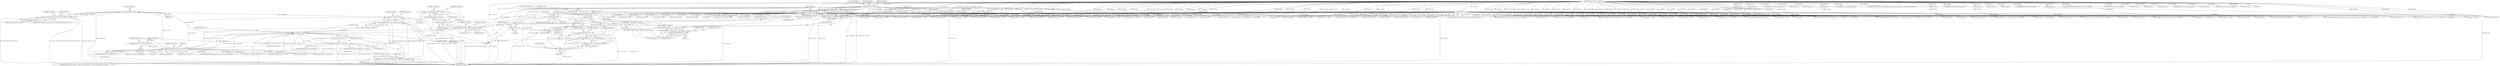 digraph "0_wildmidi_660b513d99bced8783a4a5984ac2f742c74ebbdd_4@pointer" {
"1001426" [label="(Call,sysex_store[6] == 0x15)"];
"1001360" [label="(Call,memcmp(rolandsysexid, sysex_store, 4))"];
"1001356" [label="(Call,rolandsysexid[] = { 0x41, 0x10, 0x42, 0x12 })"];
"1001342" [label="(Call,memcpy(sysex_store, event_data, sysex_len))"];
"1001335" [label="(Call,sysex_store = malloc(sizeof(uint8_t) * sysex_len))"];
"1001337" [label="(Call,malloc(sizeof(uint8_t) * sysex_len))"];
"1001338" [label="(Call,sizeof(uint8_t) * sysex_len)"];
"1001330" [label="(Call,!sysex_len)"];
"1001317" [label="(Call,sysex_len = (sysex_len << 7) + (*event_data & 0x7F))"];
"1001320" [label="(Call,sysex_len << 7)"];
"1001299" [label="(Call,sysex_len = (sysex_len << 7) + (*event_data & 0x7F))"];
"1001302" [label="(Call,sysex_len << 7)"];
"1001284" [label="(Call,sysex_len = 0)"];
"1001305" [label="(Call,*event_data & 0x7F)"];
"1000171" [label="(Call,event_data[0] >= 0x80)"];
"1000143" [label="(MethodParameterIn,uint8_t * event_data)"];
"1001292" [label="(Call,*event_data > 0x7f)"];
"1000179" [label="(Call,*event_data & 0xf0)"];
"1001313" [label="(Call,*event_data > 0x7f)"];
"1001323" [label="(Call,*event_data & 0x7F)"];
"1001327" [label="(Call,event_data++)"];
"1000187" [label="(Call,event_data++)"];
"1001309" [label="(Call,event_data++)"];
"1001347" [label="(Call,sysex_store[sysex_len - 1] == 0xF7)"];
"1001418" [label="(Call,((sysex_store[5] & 0xf0) == 0x10) && (sysex_store[6] == 0x15))"];
"1001472" [label="(Call,sysex_store[6] == 0x7F)"];
"1001471" [label="(Call,(sysex_store[6] == 0x7F) && (sysex_store[7] == 0x00))"];
"1001465" [label="(Call,(sysex_store[5] == 0x00) && (sysex_store[6] == 0x7F) && (sysex_store[7] == 0x00))"];
"1001514" [label="(Call,free(sysex_store))"];
"1000312" [label="(Call,event_data++)"];
"1001186" [label="(Call,(event_data[4] << 8) + event_data[5])"];
"1001289" [label="(Identifier,sysex_store)"];
"1001471" [label="(Call,(sysex_store[6] == 0x7F) && (sysex_store[7] == 0x00))"];
"1001306" [label="(Call,*event_data)"];
"1001334" [label="(Identifier,ret_cnt)"];
"1001324" [label="(Call,*event_data)"];
"1001181" [label="(Call,event_data[3] << 16)"];
"1001391" [label="(Call,sysex_store[sysex_ofs + 1] != 0xf7)"];
"1001292" [label="(Call,*event_data > 0x7f)"];
"1000358" [label="(Call,event_data[0] == 0x00)"];
"1000888" [label="(Call,event_data++)"];
"1001138" [label="(Call,mdi->events[mdi->events_size - 1].event_data.channel = event_data[2])"];
"1000369" [label="(Call,midi_setup_sequenceno(mdi, ((event_data[2] << 8) + event_data[3])))"];
"1001337" [label="(Call,malloc(sizeof(uint8_t) * sysex_len))"];
"1000798" [label="(Call,*event_data > 0x7f)"];
"1001286" [label="(Literal,0)"];
"1001419" [label="(Call,(sysex_store[5] & 0xf0) == 0x10)"];
"1001360" [label="(Call,memcmp(rolandsysexid, sysex_store, 4))"];
"1001175" [label="(Call,event_data[2] << 24)"];
"1001117" [label="(Call,(event_data[3] << 24) + (event_data[4] << 16) + (event_data[5] << 8) + event_data[6])"];
"1001299" [label="(Call,sysex_len = (sysex_len << 7) + (*event_data & 0x7F))"];
"1001233" [label="(Call,*event_data > 0x7f)"];
"1000464" [label="(Call,event_data++)"];
"1001295" [label="(Literal,0x7f)"];
"1001327" [label="(Call,event_data++)"];
"1001312" [label="(Identifier,ret_cnt)"];
"1000363" [label="(Call,event_data[1] == 0x02)"];
"1000504" [label="(Call,event_data++)"];
"1001350" [label="(Call,sysex_len - 1)"];
"1001514" [label="(Call,free(sysex_store))"];
"1001338" [label="(Call,sizeof(uint8_t) * sysex_len)"];
"1001318" [label="(Identifier,sysex_len)"];
"1001084" [label="(Call,event_data[2] << 16)"];
"1001118" [label="(Call,event_data[3] << 24)"];
"1000866" [label="(Call,event_data++)"];
"1001336" [label="(Identifier,sysex_store)"];
"1000170" [label="(ControlStructure,if (event_data[0] >= 0x80))"];
"1000195" [label="(Identifier,command)"];
"1000458" [label="(Call,event_data[0] == 0x02)"];
"1001345" [label="(Identifier,sysex_len)"];
"1000770" [label="(Call,memcpy(text, event_data, tmp_length))"];
"1001319" [label="(Call,(sysex_len << 7) + (*event_data & 0x7F))"];
"1001284" [label="(Call,sysex_len = 0)"];
"1001070" [label="(Call,event_data[0] == 0x51)"];
"1001214" [label="(Call,(event_data[2] << 8) + event_data[3])"];
"1001404" [label="(Call,sysex_cs == sysex_store[sysex_ofs])"];
"1000793" [label="(Call,event_data++)"];
"1001308" [label="(Literal,0x7F)"];
"1001356" [label="(Call,rolandsysexid[] = { 0x41, 0x10, 0x42, 0x12 })"];
"1001304" [label="(Literal,7)"];
"1001344" [label="(Identifier,event_data)"];
"1000906" [label="(Call,event_data++)"];
"1001302" [label="(Call,sysex_len << 7)"];
"1000714" [label="(Call,event_data[0] == 0x04)"];
"1000669" [label="(Call,event_data++)"];
"1000284" [label="(Call,event_data++)"];
"1001212" [label="(Call,midi_setup_keysignature(mdi, ((event_data[2] << 8) + event_data[3])))"];
"1000944" [label="(Call,*event_data > 0x7f)"];
"1001357" [label="(Identifier,rolandsysexid)"];
"1001166" [label="(Call,event_data[1] == 0x04)"];
"1001362" [label="(Identifier,sysex_store)"];
"1001018" [label="(Call,midi_setup_channelprefix(mdi, event_data[2]))"];
"1001297" [label="(ControlStructure,do)"];
"1000815" [label="(Call,event_data++)"];
"1001417" [label="(ControlStructure,if (((sysex_store[5] & 0xf0) == 0x10) && (sysex_store[6] == 0x15)))"];
"1001282" [label="(Block,)"];
"1000396" [label="(Call,*event_data > 0x7f)"];
"1001495" [label="(Call,memcmp(gm_reset, sysex_store, 5))"];
"1001034" [label="(Call,event_data[1] == 0x01)"];
"1000916" [label="(Call,memcpy(text, event_data, tmp_length))"];
"1001081" [label="(Call,_WM_midi_setup_tempo(mdi, ((event_data[2] << 16) + (event_data[3] << 8) + event_data[4])))"];
"1001298" [label="(Block,)"];
"1001330" [label="(Call,!sysex_len)"];
"1001291" [label="(ControlStructure,if (*event_data > 0x7f))"];
"1000180" [label="(Call,*event_data)"];
"1000539" [label="(Call,memcpy(&mdi->extra_info.copyright[strlen(mdi->extra_info.copyright) + 1], event_data, tmp_length))"];
"1001172" [label="(Call,midi_setup_timesignature(mdi, ((event_data[2] << 24) + (event_data[3] << 16) + (event_data[4] << 8) + event_data[5])))"];
"1001346" [label="(ControlStructure,if (sysex_store[sysex_len - 1] == 0xF7))"];
"1001348" [label="(Call,sysex_store[sysex_len - 1])"];
"1001466" [label="(Call,sysex_store[5] == 0x00)"];
"1001349" [label="(Identifier,sysex_store)"];
"1001310" [label="(Identifier,event_data)"];
"1001075" [label="(Call,event_data[1] == 0x03)"];
"1001434" [label="(Identifier,sysex_ch)"];
"1000244" [label="(Call,event_data++)"];
"1000742" [label="(Call,event_data++)"];
"1001123" [label="(Call,(event_data[4] << 16) + (event_data[5] << 8) + event_data[6])"];
"1001435" [label="(Call,0x0f & sysex_store[5])"];
"1000989" [label="(Call,memcpy(text, event_data, tmp_length))"];
"1001313" [label="(Call,*event_data > 0x7f)"];
"1001341" [label="(Identifier,sysex_len)"];
"1000279" [label="(Call,event_data++)"];
"1001285" [label="(Identifier,sysex_len)"];
"1001215" [label="(Call,event_data[2] << 8)"];
"1000179" [label="(Call,*event_data & 0xf0)"];
"1000652" [label="(Call,*event_data > 0x7f)"];
"1000230" [label="(Call,event_data[1] == 0)"];
"1001353" [label="(Literal,0xF7)"];
"1001305" [label="(Call,*event_data & 0x7F)"];
"1001083" [label="(Call,(event_data[2] << 16) + (event_data[3] << 8) + event_data[4])"];
"1000177" [label="(Call,command = *event_data & 0xf0)"];
"1000469" [label="(Call,*event_data > 0x7f)"];
"1000725" [label="(Call,*event_data > 0x7f)"];
"1000217" [label="(Call,event_data++)"];
"1001250" [label="(Call,event_data++)"];
"1001323" [label="(Call,*event_data & 0x7F)"];
"1001317" [label="(Call,sysex_len = (sysex_len << 7) + (*event_data & 0x7F))"];
"1000371" [label="(Call,(event_data[2] << 8) + event_data[3])"];
"1001517" [label="(Identifier,sysex_store)"];
"1001007" [label="(Call,event_data[0] == 0x20)"];
"1000299" [label="(Call,event_data++)"];
"1001161" [label="(Call,event_data[0] == 0x58)"];
"1001476" [label="(Literal,0x7F)"];
"1001326" [label="(Literal,0x7F)"];
"1001472" [label="(Call,sysex_store[6] == 0x7F)"];
"1000385" [label="(Call,event_data[0] == 0x01)"];
"1000391" [label="(Call,event_data++)"];
"1001040" [label="(Call,midi_setup_portprefix(mdi, event_data[2]))"];
"1001361" [label="(Identifier,rolandsysexid)"];
"1001329" [label="(ControlStructure,if (!sysex_len))"];
"1000372" [label="(Call,event_data[2] << 8)"];
"1001325" [label="(Identifier,event_data)"];
"1001201" [label="(Call,event_data[0] == 0x59)"];
"1001104" [label="(Call,event_data[0] == 0x54)"];
"1000239" [label="(Call,event_data++)"];
"1000641" [label="(Call,event_data[0] == 0x03)"];
"1001359" [label="(Call,memcmp(rolandsysexid, sysex_store, 4) == 0)"];
"1000760" [label="(Call,event_data++)"];
"1001347" [label="(Call,sysex_store[sysex_len - 1] == 0xF7)"];
"1001321" [label="(Identifier,sysex_len)"];
"1001115" [label="(Call,midi_setup_smpteoffset(mdi, ((event_data[3] << 24) + (event_data[4] << 16) + (event_data[5] << 8) + event_data[6])))"];
"1000175" [label="(Literal,0x80)"];
"1001301" [label="(Call,(sysex_len << 7) + (*event_data & 0x7F))"];
"1001124" [label="(Call,event_data[4] << 16)"];
"1001335" [label="(Call,sysex_store = malloc(sizeof(uint8_t) * sysex_len))"];
"1001303" [label="(Identifier,sysex_len)"];
"1001174" [label="(Call,(event_data[2] << 24) + (event_data[3] << 16) + (event_data[4] << 8) + event_data[5])"];
"1001012" [label="(Call,event_data[1] == 0x01)"];
"1000871" [label="(Call,*event_data > 0x7f)"];
"1001090" [label="(Call,event_data[3] << 8)"];
"1001464" [label="(ControlStructure,if ((sysex_store[5] == 0x00) && (sysex_store[6] == 0x7F) && (sysex_store[7] == 0x00)))"];
"1001376" [label="(Call,sysex_cs += sysex_store[sysex_ofs])"];
"1001322" [label="(Literal,7)"];
"1001206" [label="(Call,event_data[1] == 0x02)"];
"1001364" [label="(Literal,0)"];
"1001427" [label="(Call,sysex_store[6])"];
"1000431" [label="(Call,event_data++)"];
"1000182" [label="(Literal,0xf0)"];
"1001314" [label="(Call,*event_data)"];
"1000259" [label="(Call,event_data++)"];
"1000697" [label="(Call,memcpy(text, event_data, tmp_length))"];
"1001109" [label="(Call,event_data[1] == 0x05)"];
"1001300" [label="(Identifier,sysex_len)"];
"1001293" [label="(Call,*event_data)"];
"1000330" [label="(Call,event_data++)"];
"1001029" [label="(Call,event_data[0] == 0x21)"];
"1001418" [label="(Call,((sysex_store[5] & 0xf0) == 0x10) && (sysex_store[6] == 0x15))"];
"1001550" [label="(MethodReturn,uint32_t)"];
"1001342" [label="(Call,memcpy(sysex_store, event_data, sysex_len))"];
"1000979" [label="(Call,event_data++)"];
"1001187" [label="(Call,event_data[4] << 8)"];
"1001307" [label="(Identifier,event_data)"];
"1000601" [label="(Call,memcpy(mdi->extra_info.copyright, event_data, tmp_length))"];
"1001051" [label="(Call,event_data[0] == 0x2F)"];
"1001129" [label="(Call,(event_data[5] << 8) + event_data[6])"];
"1000860" [label="(Call,event_data[0] == 0x06)"];
"1000186" [label="(Call,*event_data++)"];
"1001468" [label="(Identifier,sysex_store)"];
"1001339" [label="(Call,sizeof(uint8_t))"];
"1000264" [label="(Call,event_data++)"];
"1000178" [label="(Identifier,command)"];
"1000624" [label="(Call,memcpy(text, event_data, tmp_length))"];
"1000486" [label="(Call,event_data++)"];
"1000687" [label="(Call,event_data++)"];
"1001411" [label="(Call,sysex_store[4] == 0x40)"];
"1001477" [label="(Call,sysex_store[7] == 0x00)"];
"1001332" [label="(ControlStructure,break;)"];
"1001473" [label="(Call,sysex_store[6])"];
"1000720" [label="(Call,event_data++)"];
"1001430" [label="(Literal,0x15)"];
"1001465" [label="(Call,(sysex_store[5] == 0x00) && (sysex_store[6] == 0x7F) && (sysex_store[7] == 0x00))"];
"1000939" [label="(Call,event_data++)"];
"1000961" [label="(Call,event_data++)"];
"1000787" [label="(Call,event_data[0] == 0x05)"];
"1001515" [label="(Identifier,sysex_store)"];
"1001309" [label="(Call,event_data++)"];
"1000647" [label="(Call,event_data++)"];
"1001089" [label="(Call,(event_data[3] << 8) + event_data[4])"];
"1000143" [label="(MethodParameterIn,uint8_t * event_data)"];
"1000325" [label="(Call,event_data++)"];
"1001320" [label="(Call,sysex_len << 7)"];
"1001479" [label="(Identifier,sysex_store)"];
"1000172" [label="(Call,event_data[0])"];
"1000441" [label="(Call,memcpy(text, event_data, tmp_length))"];
"1000833" [label="(Call,event_data++)"];
"1001180" [label="(Call,(event_data[3] << 16) + (event_data[4] << 8) + event_data[5])"];
"1001506" [label="(Call,memcmp(yamaha_reset,sysex_store,8))"];
"1000933" [label="(Call,event_data[0] == 0x07)"];
"1001363" [label="(Literal,4)"];
"1001228" [label="(Call,event_data++)"];
"1001457" [label="(Call,midi_setup_sysex_roland_drum_track(mdi, sysex_ch, sysex_store[7]))"];
"1000212" [label="(Call,event_data++)"];
"1001316" [label="(Literal,0x7f)"];
"1000843" [label="(Call,memcpy(text, event_data, tmp_length))"];
"1001343" [label="(Identifier,sysex_store)"];
"1000413" [label="(Call,event_data++)"];
"1001420" [label="(Call,sysex_store[5] & 0xf0)"];
"1000188" [label="(Identifier,event_data)"];
"1001056" [label="(Call,event_data[1] == 0x00)"];
"1001130" [label="(Call,event_data[5] << 8)"];
"1001484" [label="(Identifier,mdi)"];
"1001426" [label="(Call,sysex_store[6] == 0x15)"];
"1001331" [label="(Identifier,sysex_len)"];
"1001328" [label="(Identifier,event_data)"];
"1000187" [label="(Call,event_data++)"];
"1000171" [label="(Call,event_data[0] >= 0x80)"];
"1001354" [label="(Block,)"];
"1001426" -> "1001418"  [label="AST: "];
"1001426" -> "1001430"  [label="CFG: "];
"1001427" -> "1001426"  [label="AST: "];
"1001430" -> "1001426"  [label="AST: "];
"1001418" -> "1001426"  [label="CFG: "];
"1001426" -> "1001550"  [label="DDG: sysex_store[6]"];
"1001426" -> "1001418"  [label="DDG: sysex_store[6]"];
"1001426" -> "1001418"  [label="DDG: 0x15"];
"1001360" -> "1001426"  [label="DDG: sysex_store"];
"1001426" -> "1001472"  [label="DDG: sysex_store[6]"];
"1001426" -> "1001514"  [label="DDG: sysex_store[6]"];
"1001360" -> "1001359"  [label="AST: "];
"1001360" -> "1001363"  [label="CFG: "];
"1001361" -> "1001360"  [label="AST: "];
"1001362" -> "1001360"  [label="AST: "];
"1001363" -> "1001360"  [label="AST: "];
"1001364" -> "1001360"  [label="CFG: "];
"1001360" -> "1001550"  [label="DDG: rolandsysexid"];
"1001360" -> "1001359"  [label="DDG: rolandsysexid"];
"1001360" -> "1001359"  [label="DDG: sysex_store"];
"1001360" -> "1001359"  [label="DDG: 4"];
"1001356" -> "1001360"  [label="DDG: rolandsysexid"];
"1001342" -> "1001360"  [label="DDG: sysex_store"];
"1001347" -> "1001360"  [label="DDG: sysex_store[sysex_len - 1]"];
"1001360" -> "1001376"  [label="DDG: sysex_store"];
"1001360" -> "1001391"  [label="DDG: sysex_store"];
"1001360" -> "1001404"  [label="DDG: sysex_store"];
"1001360" -> "1001411"  [label="DDG: sysex_store"];
"1001360" -> "1001420"  [label="DDG: sysex_store"];
"1001360" -> "1001435"  [label="DDG: sysex_store"];
"1001360" -> "1001457"  [label="DDG: sysex_store"];
"1001360" -> "1001466"  [label="DDG: sysex_store"];
"1001360" -> "1001472"  [label="DDG: sysex_store"];
"1001360" -> "1001477"  [label="DDG: sysex_store"];
"1001360" -> "1001495"  [label="DDG: sysex_store"];
"1001360" -> "1001514"  [label="DDG: sysex_store"];
"1001356" -> "1001354"  [label="AST: "];
"1001356" -> "1001357"  [label="CFG: "];
"1001357" -> "1001356"  [label="AST: "];
"1001361" -> "1001356"  [label="CFG: "];
"1001342" -> "1001282"  [label="AST: "];
"1001342" -> "1001345"  [label="CFG: "];
"1001343" -> "1001342"  [label="AST: "];
"1001344" -> "1001342"  [label="AST: "];
"1001345" -> "1001342"  [label="AST: "];
"1001349" -> "1001342"  [label="CFG: "];
"1001342" -> "1001550"  [label="DDG: memcpy(sysex_store, event_data, sysex_len)"];
"1001342" -> "1001550"  [label="DDG: event_data"];
"1001335" -> "1001342"  [label="DDG: sysex_store"];
"1000171" -> "1001342"  [label="DDG: event_data[0]"];
"1001327" -> "1001342"  [label="DDG: event_data"];
"1000143" -> "1001342"  [label="DDG: event_data"];
"1001338" -> "1001342"  [label="DDG: sysex_len"];
"1001342" -> "1001347"  [label="DDG: sysex_store"];
"1001342" -> "1001350"  [label="DDG: sysex_len"];
"1001342" -> "1001514"  [label="DDG: sysex_store"];
"1001335" -> "1001282"  [label="AST: "];
"1001335" -> "1001337"  [label="CFG: "];
"1001336" -> "1001335"  [label="AST: "];
"1001337" -> "1001335"  [label="AST: "];
"1001343" -> "1001335"  [label="CFG: "];
"1001335" -> "1001550"  [label="DDG: malloc(sizeof(uint8_t) * sysex_len)"];
"1001337" -> "1001335"  [label="DDG: sizeof(uint8_t) * sysex_len"];
"1001337" -> "1001338"  [label="CFG: "];
"1001338" -> "1001337"  [label="AST: "];
"1001337" -> "1001550"  [label="DDG: sizeof(uint8_t) * sysex_len"];
"1001338" -> "1001337"  [label="DDG: sysex_len"];
"1001338" -> "1001341"  [label="CFG: "];
"1001339" -> "1001338"  [label="AST: "];
"1001341" -> "1001338"  [label="AST: "];
"1001330" -> "1001338"  [label="DDG: sysex_len"];
"1001330" -> "1001329"  [label="AST: "];
"1001330" -> "1001331"  [label="CFG: "];
"1001331" -> "1001330"  [label="AST: "];
"1001332" -> "1001330"  [label="CFG: "];
"1001334" -> "1001330"  [label="CFG: "];
"1001330" -> "1001550"  [label="DDG: !sysex_len"];
"1001330" -> "1001550"  [label="DDG: sysex_len"];
"1001317" -> "1001330"  [label="DDG: sysex_len"];
"1001317" -> "1001282"  [label="AST: "];
"1001317" -> "1001319"  [label="CFG: "];
"1001318" -> "1001317"  [label="AST: "];
"1001319" -> "1001317"  [label="AST: "];
"1001328" -> "1001317"  [label="CFG: "];
"1001317" -> "1001550"  [label="DDG: (sysex_len << 7) + (*event_data & 0x7F)"];
"1001320" -> "1001317"  [label="DDG: sysex_len"];
"1001320" -> "1001317"  [label="DDG: 7"];
"1001323" -> "1001317"  [label="DDG: *event_data"];
"1001323" -> "1001317"  [label="DDG: 0x7F"];
"1001320" -> "1001319"  [label="AST: "];
"1001320" -> "1001322"  [label="CFG: "];
"1001321" -> "1001320"  [label="AST: "];
"1001322" -> "1001320"  [label="AST: "];
"1001325" -> "1001320"  [label="CFG: "];
"1001320" -> "1001319"  [label="DDG: sysex_len"];
"1001320" -> "1001319"  [label="DDG: 7"];
"1001299" -> "1001320"  [label="DDG: sysex_len"];
"1001284" -> "1001320"  [label="DDG: sysex_len"];
"1001299" -> "1001298"  [label="AST: "];
"1001299" -> "1001301"  [label="CFG: "];
"1001300" -> "1001299"  [label="AST: "];
"1001301" -> "1001299"  [label="AST: "];
"1001310" -> "1001299"  [label="CFG: "];
"1001302" -> "1001299"  [label="DDG: sysex_len"];
"1001302" -> "1001299"  [label="DDG: 7"];
"1001305" -> "1001299"  [label="DDG: *event_data"];
"1001305" -> "1001299"  [label="DDG: 0x7F"];
"1001299" -> "1001302"  [label="DDG: sysex_len"];
"1001302" -> "1001301"  [label="AST: "];
"1001302" -> "1001304"  [label="CFG: "];
"1001303" -> "1001302"  [label="AST: "];
"1001304" -> "1001302"  [label="AST: "];
"1001307" -> "1001302"  [label="CFG: "];
"1001302" -> "1001301"  [label="DDG: sysex_len"];
"1001302" -> "1001301"  [label="DDG: 7"];
"1001284" -> "1001302"  [label="DDG: sysex_len"];
"1001284" -> "1001282"  [label="AST: "];
"1001284" -> "1001286"  [label="CFG: "];
"1001285" -> "1001284"  [label="AST: "];
"1001286" -> "1001284"  [label="AST: "];
"1001289" -> "1001284"  [label="CFG: "];
"1001305" -> "1001301"  [label="AST: "];
"1001305" -> "1001308"  [label="CFG: "];
"1001306" -> "1001305"  [label="AST: "];
"1001308" -> "1001305"  [label="AST: "];
"1001301" -> "1001305"  [label="CFG: "];
"1001305" -> "1001301"  [label="DDG: *event_data"];
"1001305" -> "1001301"  [label="DDG: 0x7F"];
"1000171" -> "1001305"  [label="DDG: event_data[0]"];
"1001292" -> "1001305"  [label="DDG: *event_data"];
"1001313" -> "1001305"  [label="DDG: *event_data"];
"1001305" -> "1001313"  [label="DDG: *event_data"];
"1000171" -> "1000170"  [label="AST: "];
"1000171" -> "1000175"  [label="CFG: "];
"1000172" -> "1000171"  [label="AST: "];
"1000175" -> "1000171"  [label="AST: "];
"1000178" -> "1000171"  [label="CFG: "];
"1000195" -> "1000171"  [label="CFG: "];
"1000171" -> "1001550"  [label="DDG: event_data[0]"];
"1000171" -> "1001550"  [label="DDG: event_data[0] >= 0x80"];
"1000143" -> "1000171"  [label="DDG: event_data"];
"1000171" -> "1000179"  [label="DDG: event_data[0]"];
"1000171" -> "1000187"  [label="DDG: event_data[0]"];
"1000171" -> "1000212"  [label="DDG: event_data[0]"];
"1000171" -> "1000217"  [label="DDG: event_data[0]"];
"1000171" -> "1000239"  [label="DDG: event_data[0]"];
"1000171" -> "1000244"  [label="DDG: event_data[0]"];
"1000171" -> "1000259"  [label="DDG: event_data[0]"];
"1000171" -> "1000264"  [label="DDG: event_data[0]"];
"1000171" -> "1000279"  [label="DDG: event_data[0]"];
"1000171" -> "1000284"  [label="DDG: event_data[0]"];
"1000171" -> "1000299"  [label="DDG: event_data[0]"];
"1000171" -> "1000312"  [label="DDG: event_data[0]"];
"1000171" -> "1000325"  [label="DDG: event_data[0]"];
"1000171" -> "1000330"  [label="DDG: event_data[0]"];
"1000171" -> "1000358"  [label="DDG: event_data[0]"];
"1000171" -> "1001292"  [label="DDG: event_data[0]"];
"1000171" -> "1001309"  [label="DDG: event_data[0]"];
"1000171" -> "1001313"  [label="DDG: event_data[0]"];
"1000171" -> "1001323"  [label="DDG: event_data[0]"];
"1000171" -> "1001327"  [label="DDG: event_data[0]"];
"1000143" -> "1000141"  [label="AST: "];
"1000143" -> "1001550"  [label="DDG: event_data"];
"1000143" -> "1000187"  [label="DDG: event_data"];
"1000143" -> "1000212"  [label="DDG: event_data"];
"1000143" -> "1000217"  [label="DDG: event_data"];
"1000143" -> "1000230"  [label="DDG: event_data"];
"1000143" -> "1000239"  [label="DDG: event_data"];
"1000143" -> "1000244"  [label="DDG: event_data"];
"1000143" -> "1000259"  [label="DDG: event_data"];
"1000143" -> "1000264"  [label="DDG: event_data"];
"1000143" -> "1000279"  [label="DDG: event_data"];
"1000143" -> "1000284"  [label="DDG: event_data"];
"1000143" -> "1000299"  [label="DDG: event_data"];
"1000143" -> "1000312"  [label="DDG: event_data"];
"1000143" -> "1000325"  [label="DDG: event_data"];
"1000143" -> "1000330"  [label="DDG: event_data"];
"1000143" -> "1000358"  [label="DDG: event_data"];
"1000143" -> "1000363"  [label="DDG: event_data"];
"1000143" -> "1000369"  [label="DDG: event_data"];
"1000143" -> "1000372"  [label="DDG: event_data"];
"1000143" -> "1000371"  [label="DDG: event_data"];
"1000143" -> "1000385"  [label="DDG: event_data"];
"1000143" -> "1000391"  [label="DDG: event_data"];
"1000143" -> "1000413"  [label="DDG: event_data"];
"1000143" -> "1000431"  [label="DDG: event_data"];
"1000143" -> "1000441"  [label="DDG: event_data"];
"1000143" -> "1000458"  [label="DDG: event_data"];
"1000143" -> "1000464"  [label="DDG: event_data"];
"1000143" -> "1000486"  [label="DDG: event_data"];
"1000143" -> "1000504"  [label="DDG: event_data"];
"1000143" -> "1000539"  [label="DDG: event_data"];
"1000143" -> "1000601"  [label="DDG: event_data"];
"1000143" -> "1000624"  [label="DDG: event_data"];
"1000143" -> "1000641"  [label="DDG: event_data"];
"1000143" -> "1000647"  [label="DDG: event_data"];
"1000143" -> "1000669"  [label="DDG: event_data"];
"1000143" -> "1000687"  [label="DDG: event_data"];
"1000143" -> "1000697"  [label="DDG: event_data"];
"1000143" -> "1000714"  [label="DDG: event_data"];
"1000143" -> "1000720"  [label="DDG: event_data"];
"1000143" -> "1000742"  [label="DDG: event_data"];
"1000143" -> "1000760"  [label="DDG: event_data"];
"1000143" -> "1000770"  [label="DDG: event_data"];
"1000143" -> "1000787"  [label="DDG: event_data"];
"1000143" -> "1000793"  [label="DDG: event_data"];
"1000143" -> "1000815"  [label="DDG: event_data"];
"1000143" -> "1000833"  [label="DDG: event_data"];
"1000143" -> "1000843"  [label="DDG: event_data"];
"1000143" -> "1000860"  [label="DDG: event_data"];
"1000143" -> "1000866"  [label="DDG: event_data"];
"1000143" -> "1000888"  [label="DDG: event_data"];
"1000143" -> "1000906"  [label="DDG: event_data"];
"1000143" -> "1000916"  [label="DDG: event_data"];
"1000143" -> "1000933"  [label="DDG: event_data"];
"1000143" -> "1000939"  [label="DDG: event_data"];
"1000143" -> "1000961"  [label="DDG: event_data"];
"1000143" -> "1000979"  [label="DDG: event_data"];
"1000143" -> "1000989"  [label="DDG: event_data"];
"1000143" -> "1001007"  [label="DDG: event_data"];
"1000143" -> "1001012"  [label="DDG: event_data"];
"1000143" -> "1001018"  [label="DDG: event_data"];
"1000143" -> "1001029"  [label="DDG: event_data"];
"1000143" -> "1001034"  [label="DDG: event_data"];
"1000143" -> "1001040"  [label="DDG: event_data"];
"1000143" -> "1001051"  [label="DDG: event_data"];
"1000143" -> "1001056"  [label="DDG: event_data"];
"1000143" -> "1001070"  [label="DDG: event_data"];
"1000143" -> "1001075"  [label="DDG: event_data"];
"1000143" -> "1001081"  [label="DDG: event_data"];
"1000143" -> "1001084"  [label="DDG: event_data"];
"1000143" -> "1001083"  [label="DDG: event_data"];
"1000143" -> "1001090"  [label="DDG: event_data"];
"1000143" -> "1001089"  [label="DDG: event_data"];
"1000143" -> "1001104"  [label="DDG: event_data"];
"1000143" -> "1001109"  [label="DDG: event_data"];
"1000143" -> "1001115"  [label="DDG: event_data"];
"1000143" -> "1001118"  [label="DDG: event_data"];
"1000143" -> "1001117"  [label="DDG: event_data"];
"1000143" -> "1001124"  [label="DDG: event_data"];
"1000143" -> "1001123"  [label="DDG: event_data"];
"1000143" -> "1001130"  [label="DDG: event_data"];
"1000143" -> "1001129"  [label="DDG: event_data"];
"1000143" -> "1001138"  [label="DDG: event_data"];
"1000143" -> "1001161"  [label="DDG: event_data"];
"1000143" -> "1001166"  [label="DDG: event_data"];
"1000143" -> "1001172"  [label="DDG: event_data"];
"1000143" -> "1001175"  [label="DDG: event_data"];
"1000143" -> "1001174"  [label="DDG: event_data"];
"1000143" -> "1001181"  [label="DDG: event_data"];
"1000143" -> "1001180"  [label="DDG: event_data"];
"1000143" -> "1001187"  [label="DDG: event_data"];
"1000143" -> "1001186"  [label="DDG: event_data"];
"1000143" -> "1001201"  [label="DDG: event_data"];
"1000143" -> "1001206"  [label="DDG: event_data"];
"1000143" -> "1001212"  [label="DDG: event_data"];
"1000143" -> "1001215"  [label="DDG: event_data"];
"1000143" -> "1001214"  [label="DDG: event_data"];
"1000143" -> "1001228"  [label="DDG: event_data"];
"1000143" -> "1001250"  [label="DDG: event_data"];
"1000143" -> "1001309"  [label="DDG: event_data"];
"1000143" -> "1001327"  [label="DDG: event_data"];
"1001292" -> "1001291"  [label="AST: "];
"1001292" -> "1001295"  [label="CFG: "];
"1001293" -> "1001292"  [label="AST: "];
"1001295" -> "1001292"  [label="AST: "];
"1001300" -> "1001292"  [label="CFG: "];
"1001318" -> "1001292"  [label="CFG: "];
"1001292" -> "1001550"  [label="DDG: *event_data > 0x7f"];
"1000179" -> "1001292"  [label="DDG: *event_data"];
"1001292" -> "1001323"  [label="DDG: *event_data"];
"1000179" -> "1000177"  [label="AST: "];
"1000179" -> "1000182"  [label="CFG: "];
"1000180" -> "1000179"  [label="AST: "];
"1000182" -> "1000179"  [label="AST: "];
"1000177" -> "1000179"  [label="CFG: "];
"1000179" -> "1001550"  [label="DDG: *event_data"];
"1000179" -> "1000177"  [label="DDG: *event_data"];
"1000179" -> "1000177"  [label="DDG: 0xf0"];
"1000179" -> "1000358"  [label="DDG: *event_data"];
"1000179" -> "1000385"  [label="DDG: *event_data"];
"1000179" -> "1000396"  [label="DDG: *event_data"];
"1000179" -> "1000458"  [label="DDG: *event_data"];
"1000179" -> "1000469"  [label="DDG: *event_data"];
"1000179" -> "1000641"  [label="DDG: *event_data"];
"1000179" -> "1000652"  [label="DDG: *event_data"];
"1000179" -> "1000714"  [label="DDG: *event_data"];
"1000179" -> "1000725"  [label="DDG: *event_data"];
"1000179" -> "1000787"  [label="DDG: *event_data"];
"1000179" -> "1000798"  [label="DDG: *event_data"];
"1000179" -> "1000860"  [label="DDG: *event_data"];
"1000179" -> "1000871"  [label="DDG: *event_data"];
"1000179" -> "1000933"  [label="DDG: *event_data"];
"1000179" -> "1000944"  [label="DDG: *event_data"];
"1000179" -> "1001007"  [label="DDG: *event_data"];
"1000179" -> "1001029"  [label="DDG: *event_data"];
"1000179" -> "1001051"  [label="DDG: *event_data"];
"1000179" -> "1001070"  [label="DDG: *event_data"];
"1000179" -> "1001104"  [label="DDG: *event_data"];
"1000179" -> "1001161"  [label="DDG: *event_data"];
"1000179" -> "1001201"  [label="DDG: *event_data"];
"1000179" -> "1001233"  [label="DDG: *event_data"];
"1001313" -> "1001297"  [label="AST: "];
"1001313" -> "1001316"  [label="CFG: "];
"1001314" -> "1001313"  [label="AST: "];
"1001316" -> "1001313"  [label="AST: "];
"1001300" -> "1001313"  [label="CFG: "];
"1001318" -> "1001313"  [label="CFG: "];
"1001313" -> "1001550"  [label="DDG: *event_data > 0x7f"];
"1001313" -> "1001323"  [label="DDG: *event_data"];
"1001323" -> "1001319"  [label="AST: "];
"1001323" -> "1001326"  [label="CFG: "];
"1001324" -> "1001323"  [label="AST: "];
"1001326" -> "1001323"  [label="AST: "];
"1001319" -> "1001323"  [label="CFG: "];
"1001323" -> "1001550"  [label="DDG: *event_data"];
"1001323" -> "1001319"  [label="DDG: *event_data"];
"1001323" -> "1001319"  [label="DDG: 0x7F"];
"1001327" -> "1001282"  [label="AST: "];
"1001327" -> "1001328"  [label="CFG: "];
"1001328" -> "1001327"  [label="AST: "];
"1001331" -> "1001327"  [label="CFG: "];
"1001327" -> "1001550"  [label="DDG: event_data"];
"1000187" -> "1001327"  [label="DDG: event_data"];
"1001309" -> "1001327"  [label="DDG: event_data"];
"1000187" -> "1000186"  [label="AST: "];
"1000187" -> "1000188"  [label="CFG: "];
"1000188" -> "1000187"  [label="AST: "];
"1000186" -> "1000187"  [label="CFG: "];
"1000187" -> "1001550"  [label="DDG: event_data"];
"1000187" -> "1000212"  [label="DDG: event_data"];
"1000187" -> "1000230"  [label="DDG: event_data"];
"1000187" -> "1000239"  [label="DDG: event_data"];
"1000187" -> "1000259"  [label="DDG: event_data"];
"1000187" -> "1000279"  [label="DDG: event_data"];
"1000187" -> "1000299"  [label="DDG: event_data"];
"1000187" -> "1000312"  [label="DDG: event_data"];
"1000187" -> "1000325"  [label="DDG: event_data"];
"1000187" -> "1000358"  [label="DDG: event_data"];
"1000187" -> "1000363"  [label="DDG: event_data"];
"1000187" -> "1000369"  [label="DDG: event_data"];
"1000187" -> "1000372"  [label="DDG: event_data"];
"1000187" -> "1000371"  [label="DDG: event_data"];
"1000187" -> "1000385"  [label="DDG: event_data"];
"1000187" -> "1000391"  [label="DDG: event_data"];
"1000187" -> "1000458"  [label="DDG: event_data"];
"1000187" -> "1000464"  [label="DDG: event_data"];
"1000187" -> "1000641"  [label="DDG: event_data"];
"1000187" -> "1000647"  [label="DDG: event_data"];
"1000187" -> "1000714"  [label="DDG: event_data"];
"1000187" -> "1000720"  [label="DDG: event_data"];
"1000187" -> "1000787"  [label="DDG: event_data"];
"1000187" -> "1000793"  [label="DDG: event_data"];
"1000187" -> "1000860"  [label="DDG: event_data"];
"1000187" -> "1000866"  [label="DDG: event_data"];
"1000187" -> "1000933"  [label="DDG: event_data"];
"1000187" -> "1000939"  [label="DDG: event_data"];
"1000187" -> "1001007"  [label="DDG: event_data"];
"1000187" -> "1001012"  [label="DDG: event_data"];
"1000187" -> "1001018"  [label="DDG: event_data"];
"1000187" -> "1001029"  [label="DDG: event_data"];
"1000187" -> "1001034"  [label="DDG: event_data"];
"1000187" -> "1001040"  [label="DDG: event_data"];
"1000187" -> "1001051"  [label="DDG: event_data"];
"1000187" -> "1001056"  [label="DDG: event_data"];
"1000187" -> "1001070"  [label="DDG: event_data"];
"1000187" -> "1001075"  [label="DDG: event_data"];
"1000187" -> "1001081"  [label="DDG: event_data"];
"1000187" -> "1001084"  [label="DDG: event_data"];
"1000187" -> "1001083"  [label="DDG: event_data"];
"1000187" -> "1001090"  [label="DDG: event_data"];
"1000187" -> "1001089"  [label="DDG: event_data"];
"1000187" -> "1001104"  [label="DDG: event_data"];
"1000187" -> "1001109"  [label="DDG: event_data"];
"1000187" -> "1001115"  [label="DDG: event_data"];
"1000187" -> "1001118"  [label="DDG: event_data"];
"1000187" -> "1001117"  [label="DDG: event_data"];
"1000187" -> "1001124"  [label="DDG: event_data"];
"1000187" -> "1001123"  [label="DDG: event_data"];
"1000187" -> "1001130"  [label="DDG: event_data"];
"1000187" -> "1001129"  [label="DDG: event_data"];
"1000187" -> "1001138"  [label="DDG: event_data"];
"1000187" -> "1001161"  [label="DDG: event_data"];
"1000187" -> "1001166"  [label="DDG: event_data"];
"1000187" -> "1001172"  [label="DDG: event_data"];
"1000187" -> "1001175"  [label="DDG: event_data"];
"1000187" -> "1001174"  [label="DDG: event_data"];
"1000187" -> "1001181"  [label="DDG: event_data"];
"1000187" -> "1001180"  [label="DDG: event_data"];
"1000187" -> "1001187"  [label="DDG: event_data"];
"1000187" -> "1001186"  [label="DDG: event_data"];
"1000187" -> "1001201"  [label="DDG: event_data"];
"1000187" -> "1001206"  [label="DDG: event_data"];
"1000187" -> "1001212"  [label="DDG: event_data"];
"1000187" -> "1001215"  [label="DDG: event_data"];
"1000187" -> "1001214"  [label="DDG: event_data"];
"1000187" -> "1001228"  [label="DDG: event_data"];
"1000187" -> "1001309"  [label="DDG: event_data"];
"1001309" -> "1001298"  [label="AST: "];
"1001309" -> "1001310"  [label="CFG: "];
"1001310" -> "1001309"  [label="AST: "];
"1001312" -> "1001309"  [label="CFG: "];
"1001347" -> "1001346"  [label="AST: "];
"1001347" -> "1001353"  [label="CFG: "];
"1001348" -> "1001347"  [label="AST: "];
"1001353" -> "1001347"  [label="AST: "];
"1001357" -> "1001347"  [label="CFG: "];
"1001515" -> "1001347"  [label="CFG: "];
"1001347" -> "1001550"  [label="DDG: sysex_store[sysex_len - 1] == 0xF7"];
"1001347" -> "1001550"  [label="DDG: sysex_store[sysex_len - 1]"];
"1001347" -> "1001495"  [label="DDG: sysex_store[sysex_len - 1]"];
"1001347" -> "1001506"  [label="DDG: sysex_store[sysex_len - 1]"];
"1001347" -> "1001514"  [label="DDG: sysex_store[sysex_len - 1]"];
"1001418" -> "1001417"  [label="AST: "];
"1001418" -> "1001419"  [label="CFG: "];
"1001419" -> "1001418"  [label="AST: "];
"1001434" -> "1001418"  [label="CFG: "];
"1001468" -> "1001418"  [label="CFG: "];
"1001418" -> "1001550"  [label="DDG: (sysex_store[5] & 0xf0) == 0x10"];
"1001418" -> "1001550"  [label="DDG: ((sysex_store[5] & 0xf0) == 0x10) && (sysex_store[6] == 0x15)"];
"1001418" -> "1001550"  [label="DDG: sysex_store[6] == 0x15"];
"1001419" -> "1001418"  [label="DDG: sysex_store[5] & 0xf0"];
"1001419" -> "1001418"  [label="DDG: 0x10"];
"1001472" -> "1001471"  [label="AST: "];
"1001472" -> "1001476"  [label="CFG: "];
"1001473" -> "1001472"  [label="AST: "];
"1001476" -> "1001472"  [label="AST: "];
"1001479" -> "1001472"  [label="CFG: "];
"1001471" -> "1001472"  [label="CFG: "];
"1001472" -> "1001550"  [label="DDG: sysex_store[6]"];
"1001472" -> "1001471"  [label="DDG: sysex_store[6]"];
"1001472" -> "1001471"  [label="DDG: 0x7F"];
"1001472" -> "1001514"  [label="DDG: sysex_store[6]"];
"1001471" -> "1001465"  [label="AST: "];
"1001471" -> "1001477"  [label="CFG: "];
"1001477" -> "1001471"  [label="AST: "];
"1001465" -> "1001471"  [label="CFG: "];
"1001471" -> "1001550"  [label="DDG: sysex_store[6] == 0x7F"];
"1001471" -> "1001550"  [label="DDG: sysex_store[7] == 0x00"];
"1001471" -> "1001465"  [label="DDG: sysex_store[6] == 0x7F"];
"1001471" -> "1001465"  [label="DDG: sysex_store[7] == 0x00"];
"1001477" -> "1001471"  [label="DDG: sysex_store[7]"];
"1001477" -> "1001471"  [label="DDG: 0x00"];
"1001465" -> "1001464"  [label="AST: "];
"1001465" -> "1001466"  [label="CFG: "];
"1001466" -> "1001465"  [label="AST: "];
"1001484" -> "1001465"  [label="CFG: "];
"1001515" -> "1001465"  [label="CFG: "];
"1001465" -> "1001550"  [label="DDG: sysex_store[5] == 0x00"];
"1001465" -> "1001550"  [label="DDG: (sysex_store[5] == 0x00) && (sysex_store[6] == 0x7F) && (sysex_store[7] == 0x00)"];
"1001465" -> "1001550"  [label="DDG: (sysex_store[6] == 0x7F) && (sysex_store[7] == 0x00)"];
"1001466" -> "1001465"  [label="DDG: sysex_store[5]"];
"1001466" -> "1001465"  [label="DDG: 0x00"];
"1001514" -> "1001282"  [label="AST: "];
"1001514" -> "1001515"  [label="CFG: "];
"1001515" -> "1001514"  [label="AST: "];
"1001517" -> "1001514"  [label="CFG: "];
"1001495" -> "1001514"  [label="DDG: sysex_store"];
"1001457" -> "1001514"  [label="DDG: sysex_store[7]"];
"1001435" -> "1001514"  [label="DDG: sysex_store[5]"];
"1001404" -> "1001514"  [label="DDG: sysex_store[sysex_ofs]"];
"1001477" -> "1001514"  [label="DDG: sysex_store[7]"];
"1001411" -> "1001514"  [label="DDG: sysex_store[4]"];
"1001466" -> "1001514"  [label="DDG: sysex_store[5]"];
"1001391" -> "1001514"  [label="DDG: sysex_store[sysex_ofs + 1]"];
"1001506" -> "1001514"  [label="DDG: sysex_store"];
}
